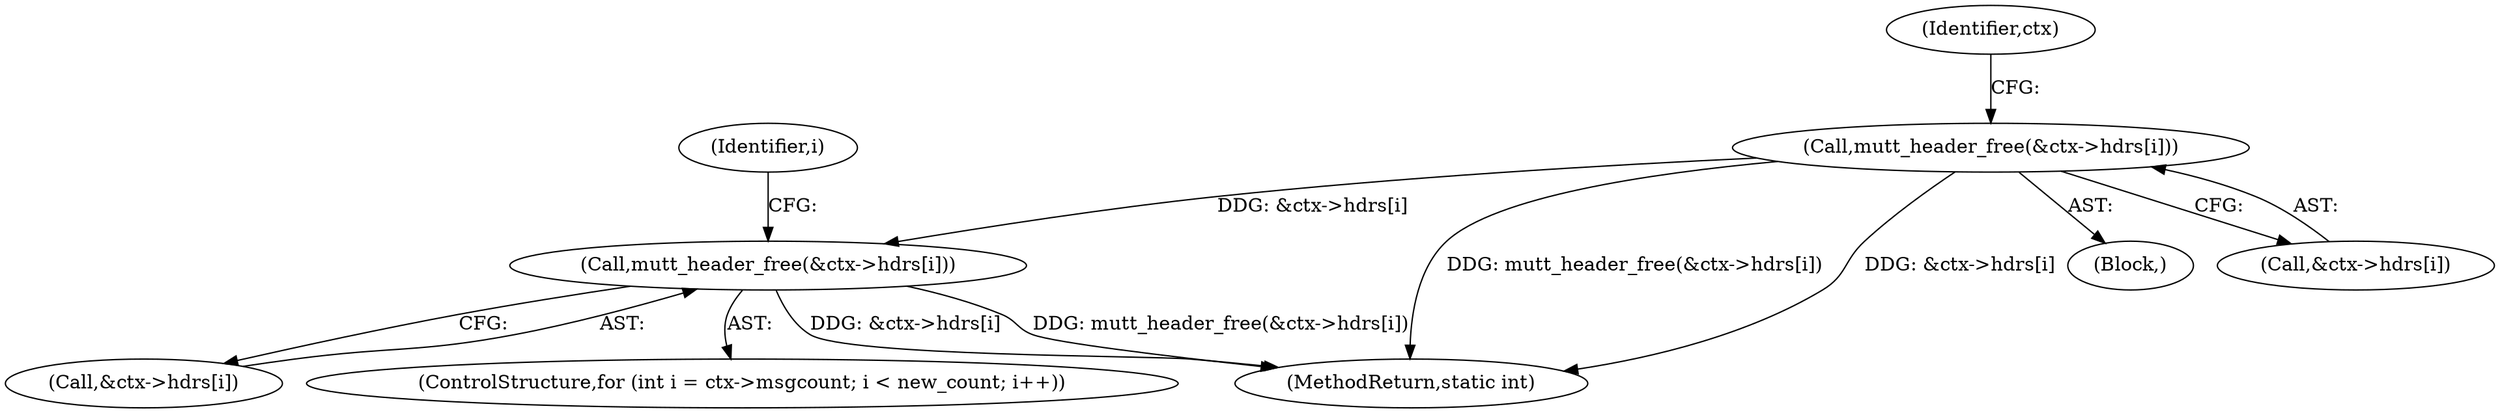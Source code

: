 digraph "0_neomutt_9bfab35522301794483f8f9ed60820bdec9be59e_1@API" {
"1000588" [label="(Call,mutt_header_free(&ctx->hdrs[i]))"];
"1000397" [label="(Call,mutt_header_free(&ctx->hdrs[i]))"];
"1000407" [label="(Identifier,ctx)"];
"1000588" [label="(Call,mutt_header_free(&ctx->hdrs[i]))"];
"1000589" [label="(Call,&ctx->hdrs[i])"];
"1000576" [label="(ControlStructure,for (int i = ctx->msgcount; i < new_count; i++))"];
"1000354" [label="(Block,)"];
"1000398" [label="(Call,&ctx->hdrs[i])"];
"1000587" [label="(Identifier,i)"];
"1000612" [label="(MethodReturn,static int)"];
"1000397" [label="(Call,mutt_header_free(&ctx->hdrs[i]))"];
"1000588" -> "1000576"  [label="AST: "];
"1000588" -> "1000589"  [label="CFG: "];
"1000589" -> "1000588"  [label="AST: "];
"1000587" -> "1000588"  [label="CFG: "];
"1000588" -> "1000612"  [label="DDG: &ctx->hdrs[i]"];
"1000588" -> "1000612"  [label="DDG: mutt_header_free(&ctx->hdrs[i])"];
"1000397" -> "1000588"  [label="DDG: &ctx->hdrs[i]"];
"1000397" -> "1000354"  [label="AST: "];
"1000397" -> "1000398"  [label="CFG: "];
"1000398" -> "1000397"  [label="AST: "];
"1000407" -> "1000397"  [label="CFG: "];
"1000397" -> "1000612"  [label="DDG: mutt_header_free(&ctx->hdrs[i])"];
"1000397" -> "1000612"  [label="DDG: &ctx->hdrs[i]"];
}
